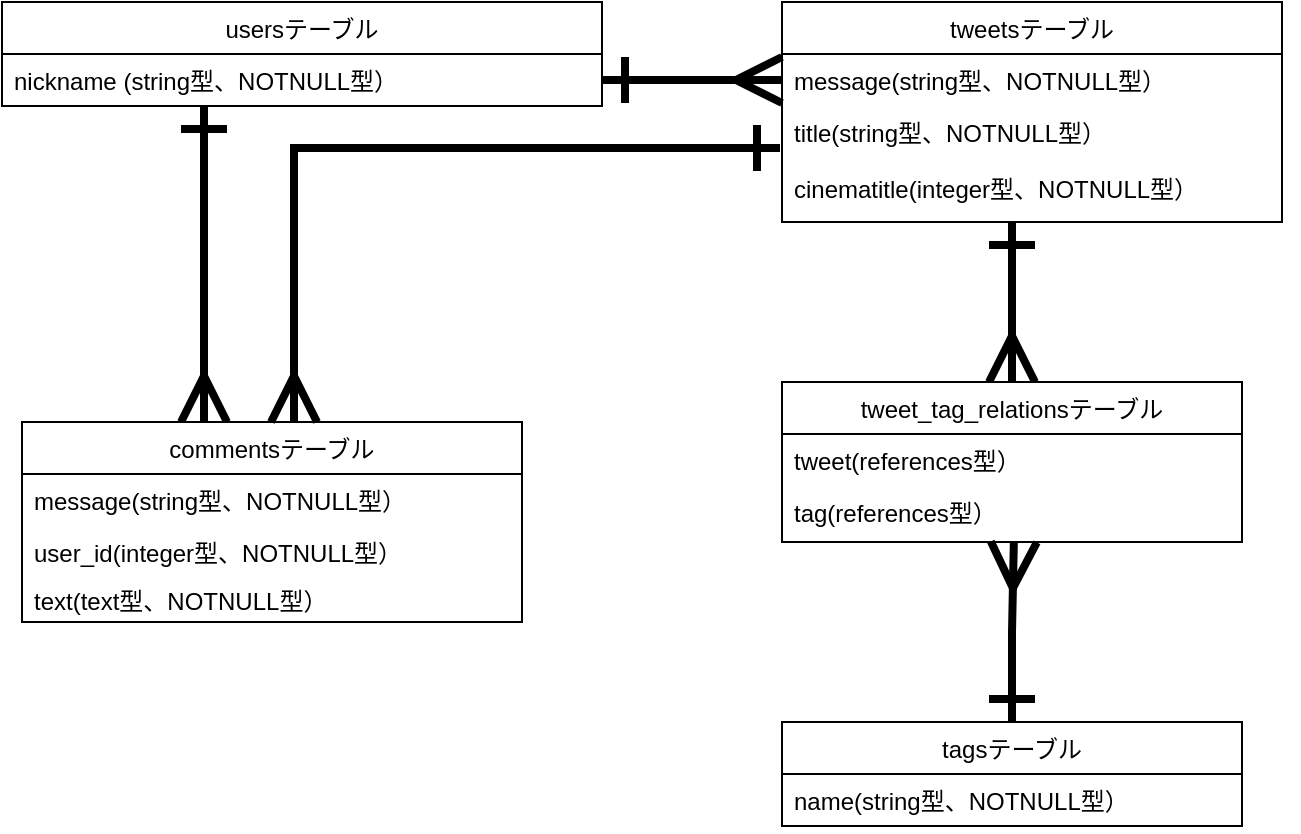 <mxfile>
    <diagram id="2aQluW7cv-AN73TRGGmh" name="ページ1">
        <mxGraphModel dx="693" dy="557" grid="1" gridSize="10" guides="1" tooltips="1" connect="1" arrows="1" fold="1" page="1" pageScale="1" pageWidth="827" pageHeight="1169" math="0" shadow="0">
            <root>
                <mxCell id="0"/>
                <mxCell id="1" parent="0"/>
                <mxCell id="2" value="usersテーブル" style="swimlane;fontStyle=0;childLayout=stackLayout;horizontal=1;startSize=26;horizontalStack=0;resizeParent=1;resizeParentMax=0;resizeLast=0;collapsible=1;marginBottom=0;" parent="1" vertex="1">
                    <mxGeometry x="10" y="130" width="300" height="52" as="geometry">
                        <mxRectangle x="70" y="130" width="50" height="26" as="alternateBounds"/>
                    </mxGeometry>
                </mxCell>
                <mxCell id="5" value="nickname (string型、NOTNULL型）" style="text;strokeColor=none;fillColor=none;align=left;verticalAlign=top;spacingLeft=4;spacingRight=4;overflow=hidden;rotatable=0;points=[[0,0.5],[1,0.5]];portConstraint=eastwest;" parent="2" vertex="1">
                    <mxGeometry y="26" width="300" height="26" as="geometry"/>
                </mxCell>
                <mxCell id="13" value="tweetsテーブル" style="swimlane;fontStyle=0;childLayout=stackLayout;horizontal=1;startSize=26;horizontalStack=0;resizeParent=1;resizeParentMax=0;resizeLast=0;collapsible=1;marginBottom=0;" parent="1" vertex="1">
                    <mxGeometry x="400" y="130" width="250" height="110" as="geometry"/>
                </mxCell>
                <mxCell id="15" value="message(string型、NOTNULL型）" style="text;strokeColor=none;fillColor=none;align=left;verticalAlign=top;spacingLeft=4;spacingRight=4;overflow=hidden;rotatable=0;points=[[0,0.5],[1,0.5]];portConstraint=eastwest;" parent="13" vertex="1">
                    <mxGeometry y="26" width="250" height="26" as="geometry"/>
                </mxCell>
                <mxCell id="21" value="title(string型、NOTNULL型）" style="text;strokeColor=none;fillColor=none;align=left;verticalAlign=top;spacingLeft=4;spacingRight=4;overflow=hidden;rotatable=0;points=[[0,0.5],[1,0.5]];portConstraint=eastwest;" parent="13" vertex="1">
                    <mxGeometry y="52" width="250" height="28" as="geometry"/>
                </mxCell>
                <mxCell id="22" value="cinematitle(integer型、NOTNULL型）" style="text;strokeColor=none;fillColor=none;align=left;verticalAlign=top;spacingLeft=4;spacingRight=4;overflow=hidden;rotatable=0;points=[[0,0.5],[1,0.5]];portConstraint=eastwest;" parent="13" vertex="1">
                    <mxGeometry y="80" width="250" height="30" as="geometry"/>
                </mxCell>
                <mxCell id="24" style="edgeStyle=orthogonalEdgeStyle;rounded=0;orthogonalLoop=1;jettySize=auto;html=1;exitX=1;exitY=0.5;exitDx=0;exitDy=0;" parent="13" edge="1">
                    <mxGeometry relative="1" as="geometry">
                        <mxPoint x="250" y="68" as="sourcePoint"/>
                        <mxPoint x="250" y="68" as="targetPoint"/>
                    </mxGeometry>
                </mxCell>
                <mxCell id="47" value="" style="edgeStyle=orthogonalEdgeStyle;rounded=0;orthogonalLoop=1;jettySize=auto;html=1;strokeWidth=4;endArrow=ERone;endFill=0;startArrow=ERmany;startFill=0;endSize=18;startSize=18;" parent="1" source="26" edge="1">
                    <mxGeometry relative="1" as="geometry">
                        <mxPoint x="515" y="240" as="targetPoint"/>
                        <Array as="points">
                            <mxPoint x="515" y="244"/>
                        </Array>
                    </mxGeometry>
                </mxCell>
                <mxCell id="26" value="tweet_tag_relationsテーブル" style="swimlane;fontStyle=0;childLayout=stackLayout;horizontal=1;startSize=26;horizontalStack=0;resizeParent=1;resizeParentMax=0;resizeLast=0;collapsible=1;marginBottom=0;" parent="1" vertex="1">
                    <mxGeometry x="400" y="320" width="230" height="80" as="geometry"/>
                </mxCell>
                <mxCell id="27" value="tweet(references型）" style="text;strokeColor=none;fillColor=none;align=left;verticalAlign=top;spacingLeft=4;spacingRight=4;overflow=hidden;rotatable=0;points=[[0,0.5],[1,0.5]];portConstraint=eastwest;" parent="26" vertex="1">
                    <mxGeometry y="26" width="230" height="26" as="geometry"/>
                </mxCell>
                <mxCell id="28" value="tag(references型）" style="text;strokeColor=none;fillColor=none;align=left;verticalAlign=top;spacingLeft=4;spacingRight=4;overflow=hidden;rotatable=0;points=[[0,0.5],[1,0.5]];portConstraint=eastwest;" parent="26" vertex="1">
                    <mxGeometry y="52" width="230" height="28" as="geometry"/>
                </mxCell>
                <mxCell id="50" style="edgeStyle=orthogonalEdgeStyle;rounded=0;orthogonalLoop=1;jettySize=auto;html=1;entryX=0.45;entryY=1;entryDx=0;entryDy=0;entryPerimeter=0;strokeWidth=4;startArrow=ERmany;startFill=0;endArrow=ERone;endFill=0;endSize=18;startSize=18;" parent="1" edge="1">
                    <mxGeometry relative="1" as="geometry">
                        <mxPoint x="111" y="340" as="sourcePoint"/>
                        <mxPoint x="111" y="182" as="targetPoint"/>
                    </mxGeometry>
                </mxCell>
                <mxCell id="36" value="commentsテーブル" style="swimlane;fontStyle=0;childLayout=stackLayout;horizontal=1;startSize=26;horizontalStack=0;resizeParent=1;resizeParentMax=0;resizeLast=0;collapsible=1;marginBottom=0;" parent="1" vertex="1">
                    <mxGeometry x="20" y="340" width="250" height="100" as="geometry"/>
                </mxCell>
                <mxCell id="37" value="message(string型、NOTNULL型）" style="text;strokeColor=none;fillColor=none;align=left;verticalAlign=top;spacingLeft=4;spacingRight=4;overflow=hidden;rotatable=0;points=[[0,0.5],[1,0.5]];portConstraint=eastwest;" parent="36" vertex="1">
                    <mxGeometry y="26" width="250" height="26" as="geometry"/>
                </mxCell>
                <mxCell id="39" value="user_id(integer型、NOTNULL型）" style="text;strokeColor=none;fillColor=none;align=left;verticalAlign=top;spacingLeft=4;spacingRight=4;overflow=hidden;rotatable=0;points=[[0,0.5],[1,0.5]];portConstraint=eastwest;" parent="36" vertex="1">
                    <mxGeometry y="52" width="250" height="24" as="geometry"/>
                </mxCell>
                <mxCell id="40" style="edgeStyle=orthogonalEdgeStyle;rounded=0;orthogonalLoop=1;jettySize=auto;html=1;exitX=1;exitY=0.5;exitDx=0;exitDy=0;" parent="36" edge="1">
                    <mxGeometry relative="1" as="geometry">
                        <mxPoint x="250" y="68" as="sourcePoint"/>
                        <mxPoint x="250" y="68" as="targetPoint"/>
                    </mxGeometry>
                </mxCell>
                <mxCell id="41" value="text(text型、NOTNULL型）" style="text;strokeColor=none;fillColor=none;align=left;verticalAlign=top;spacingLeft=4;spacingRight=4;overflow=hidden;rotatable=0;points=[[0,0.5],[1,0.5]];portConstraint=eastwest;" parent="36" vertex="1">
                    <mxGeometry y="76" width="250" height="24" as="geometry"/>
                </mxCell>
                <mxCell id="48" value="" style="edgeStyle=orthogonalEdgeStyle;rounded=0;orthogonalLoop=1;jettySize=auto;html=1;entryX=0.504;entryY=1;entryDx=0;entryDy=0;entryPerimeter=0;startArrow=ERone;startFill=0;endArrow=ERmany;endFill=0;endSize=18;strokeWidth=4;startSize=18;" parent="1" source="42" target="28" edge="1">
                    <mxGeometry relative="1" as="geometry">
                        <mxPoint x="510" y="410" as="targetPoint"/>
                    </mxGeometry>
                </mxCell>
                <mxCell id="42" value="tagsテーブル" style="swimlane;fontStyle=0;childLayout=stackLayout;horizontal=1;startSize=26;horizontalStack=0;resizeParent=1;resizeParentMax=0;resizeLast=0;collapsible=1;marginBottom=0;" parent="1" vertex="1">
                    <mxGeometry x="400" y="490" width="230" height="52" as="geometry"/>
                </mxCell>
                <mxCell id="43" value="name(string型、NOTNULL型）" style="text;strokeColor=none;fillColor=none;align=left;verticalAlign=top;spacingLeft=4;spacingRight=4;overflow=hidden;rotatable=0;points=[[0,0.5],[1,0.5]];portConstraint=eastwest;" parent="42" vertex="1">
                    <mxGeometry y="26" width="230" height="26" as="geometry"/>
                </mxCell>
                <mxCell id="44" style="edgeStyle=orthogonalEdgeStyle;rounded=0;orthogonalLoop=1;jettySize=auto;html=1;entryX=0;entryY=0.5;entryDx=0;entryDy=0;jumpSize=12;strokeWidth=4;startArrow=ERone;startFill=0;endArrow=ERmany;endFill=0;endSize=18;startSize=18;" parent="1" source="5" target="15" edge="1">
                    <mxGeometry relative="1" as="geometry"/>
                </mxCell>
                <mxCell id="51" style="edgeStyle=orthogonalEdgeStyle;rounded=0;orthogonalLoop=1;jettySize=auto;html=1;entryX=-0.004;entryY=0.75;entryDx=0;entryDy=0;entryPerimeter=0;strokeWidth=4;startArrow=ERmany;startFill=0;exitX=0.544;exitY=0;exitDx=0;exitDy=0;exitPerimeter=0;endArrow=ERone;endFill=0;endSize=18;startSize=18;" parent="1" target="21" edge="1" source="36">
                    <mxGeometry relative="1" as="geometry">
                        <mxPoint x="155" y="330" as="sourcePoint"/>
                        <mxPoint x="155" y="192" as="targetPoint"/>
                    </mxGeometry>
                </mxCell>
            </root>
        </mxGraphModel>
    </diagram>
</mxfile>